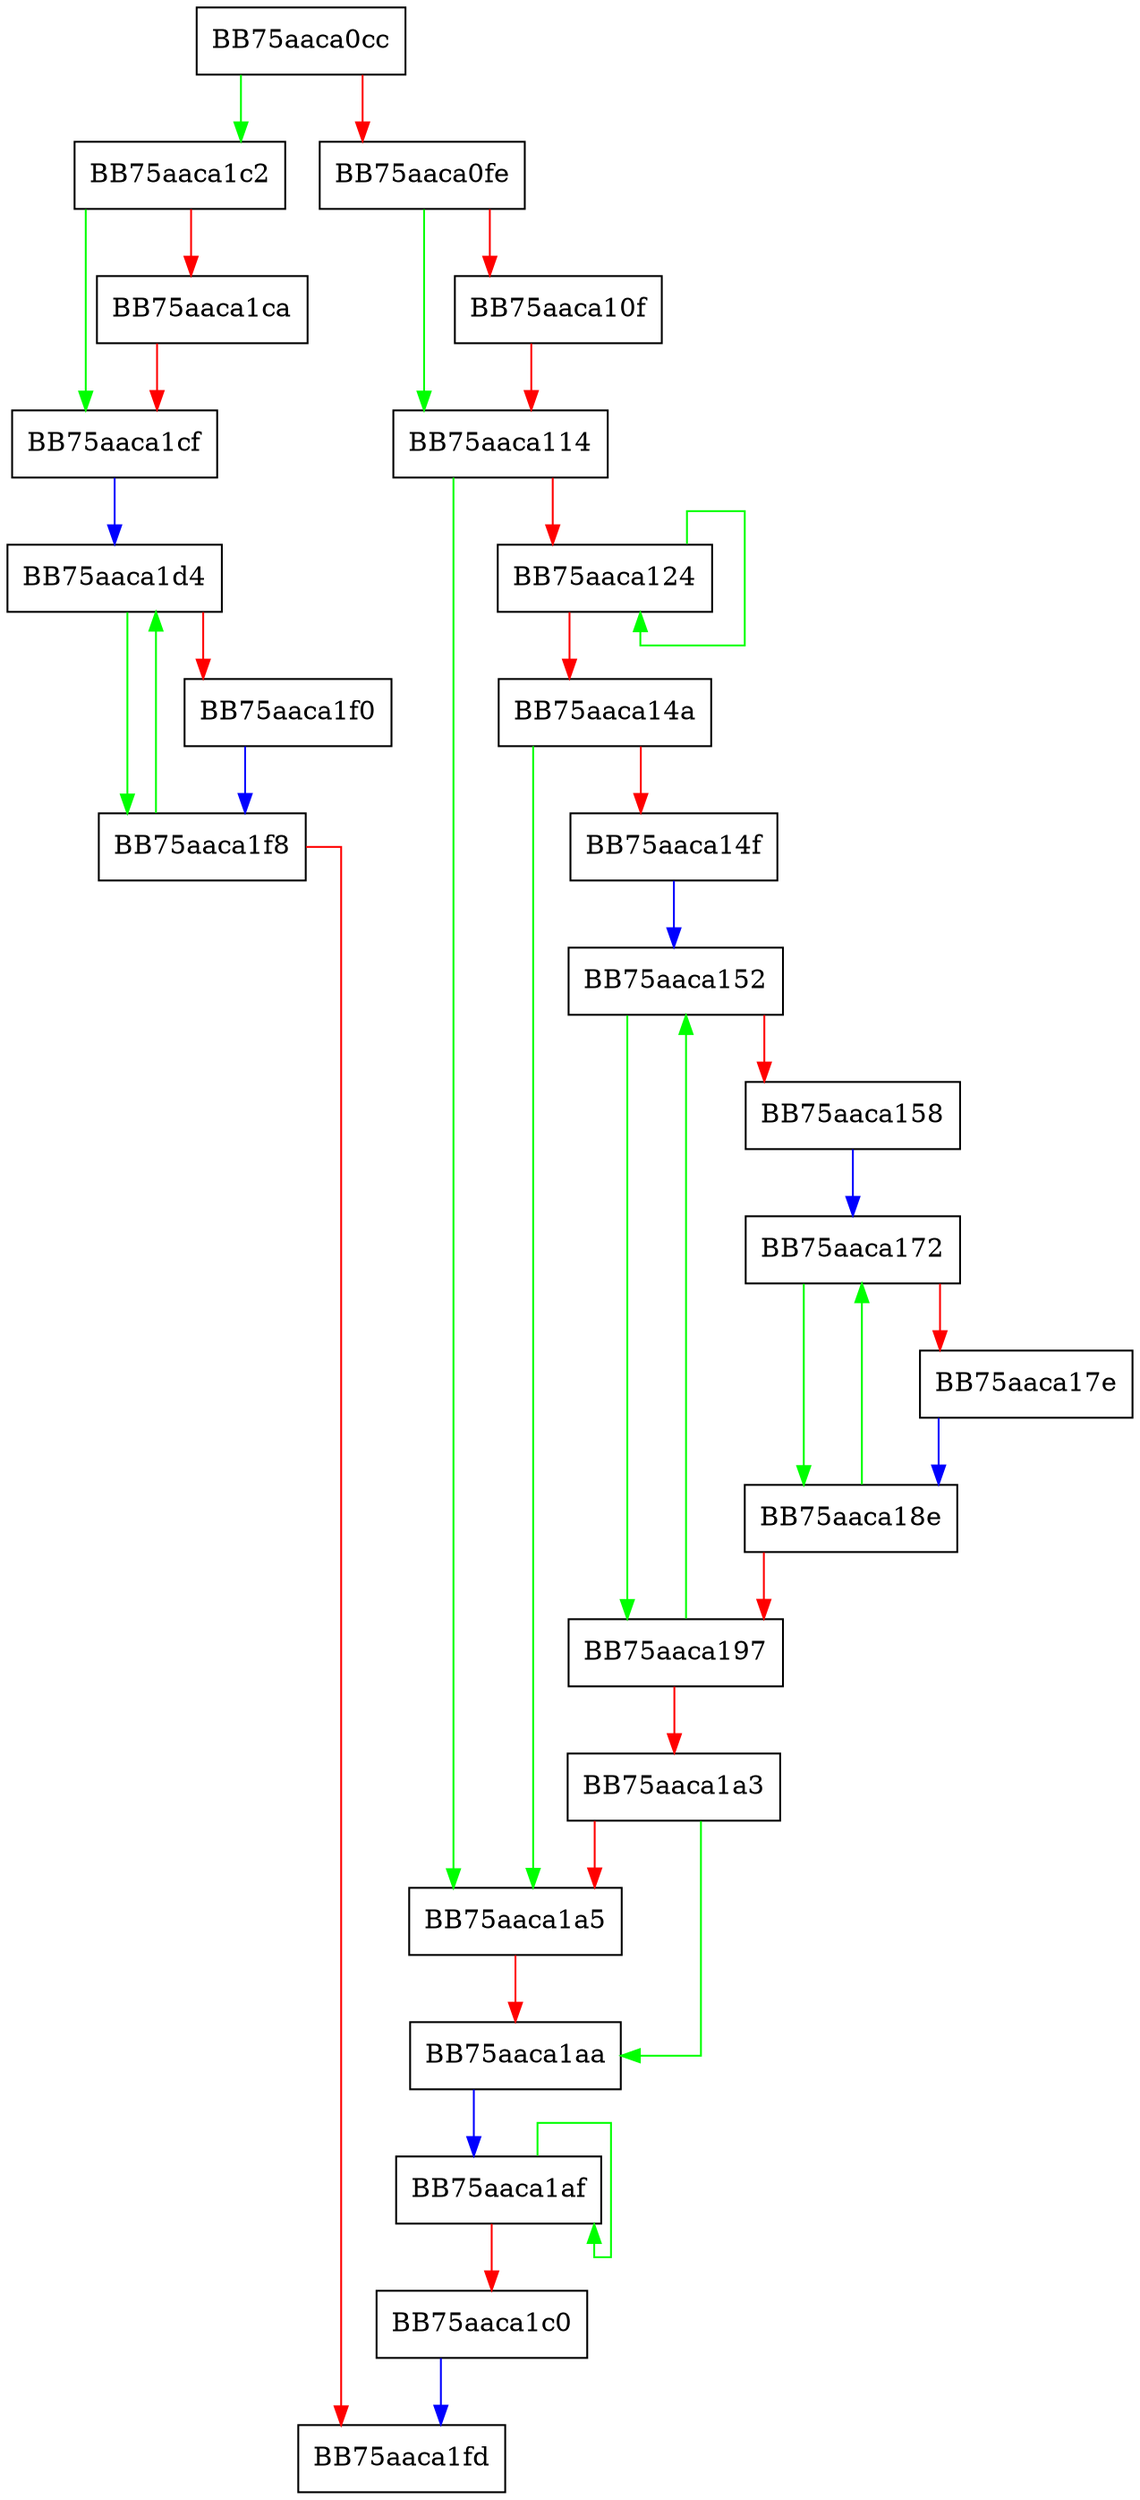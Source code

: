 digraph freqNormalize {
  node [shape="box"];
  graph [splines=ortho];
  BB75aaca0cc -> BB75aaca1c2 [color="green"];
  BB75aaca0cc -> BB75aaca0fe [color="red"];
  BB75aaca0fe -> BB75aaca114 [color="green"];
  BB75aaca0fe -> BB75aaca10f [color="red"];
  BB75aaca10f -> BB75aaca114 [color="red"];
  BB75aaca114 -> BB75aaca1a5 [color="green"];
  BB75aaca114 -> BB75aaca124 [color="red"];
  BB75aaca124 -> BB75aaca124 [color="green"];
  BB75aaca124 -> BB75aaca14a [color="red"];
  BB75aaca14a -> BB75aaca1a5 [color="green"];
  BB75aaca14a -> BB75aaca14f [color="red"];
  BB75aaca14f -> BB75aaca152 [color="blue"];
  BB75aaca152 -> BB75aaca197 [color="green"];
  BB75aaca152 -> BB75aaca158 [color="red"];
  BB75aaca158 -> BB75aaca172 [color="blue"];
  BB75aaca172 -> BB75aaca18e [color="green"];
  BB75aaca172 -> BB75aaca17e [color="red"];
  BB75aaca17e -> BB75aaca18e [color="blue"];
  BB75aaca18e -> BB75aaca172 [color="green"];
  BB75aaca18e -> BB75aaca197 [color="red"];
  BB75aaca197 -> BB75aaca152 [color="green"];
  BB75aaca197 -> BB75aaca1a3 [color="red"];
  BB75aaca1a3 -> BB75aaca1aa [color="green"];
  BB75aaca1a3 -> BB75aaca1a5 [color="red"];
  BB75aaca1a5 -> BB75aaca1aa [color="red"];
  BB75aaca1aa -> BB75aaca1af [color="blue"];
  BB75aaca1af -> BB75aaca1af [color="green"];
  BB75aaca1af -> BB75aaca1c0 [color="red"];
  BB75aaca1c0 -> BB75aaca1fd [color="blue"];
  BB75aaca1c2 -> BB75aaca1cf [color="green"];
  BB75aaca1c2 -> BB75aaca1ca [color="red"];
  BB75aaca1ca -> BB75aaca1cf [color="red"];
  BB75aaca1cf -> BB75aaca1d4 [color="blue"];
  BB75aaca1d4 -> BB75aaca1f8 [color="green"];
  BB75aaca1d4 -> BB75aaca1f0 [color="red"];
  BB75aaca1f0 -> BB75aaca1f8 [color="blue"];
  BB75aaca1f8 -> BB75aaca1d4 [color="green"];
  BB75aaca1f8 -> BB75aaca1fd [color="red"];
}